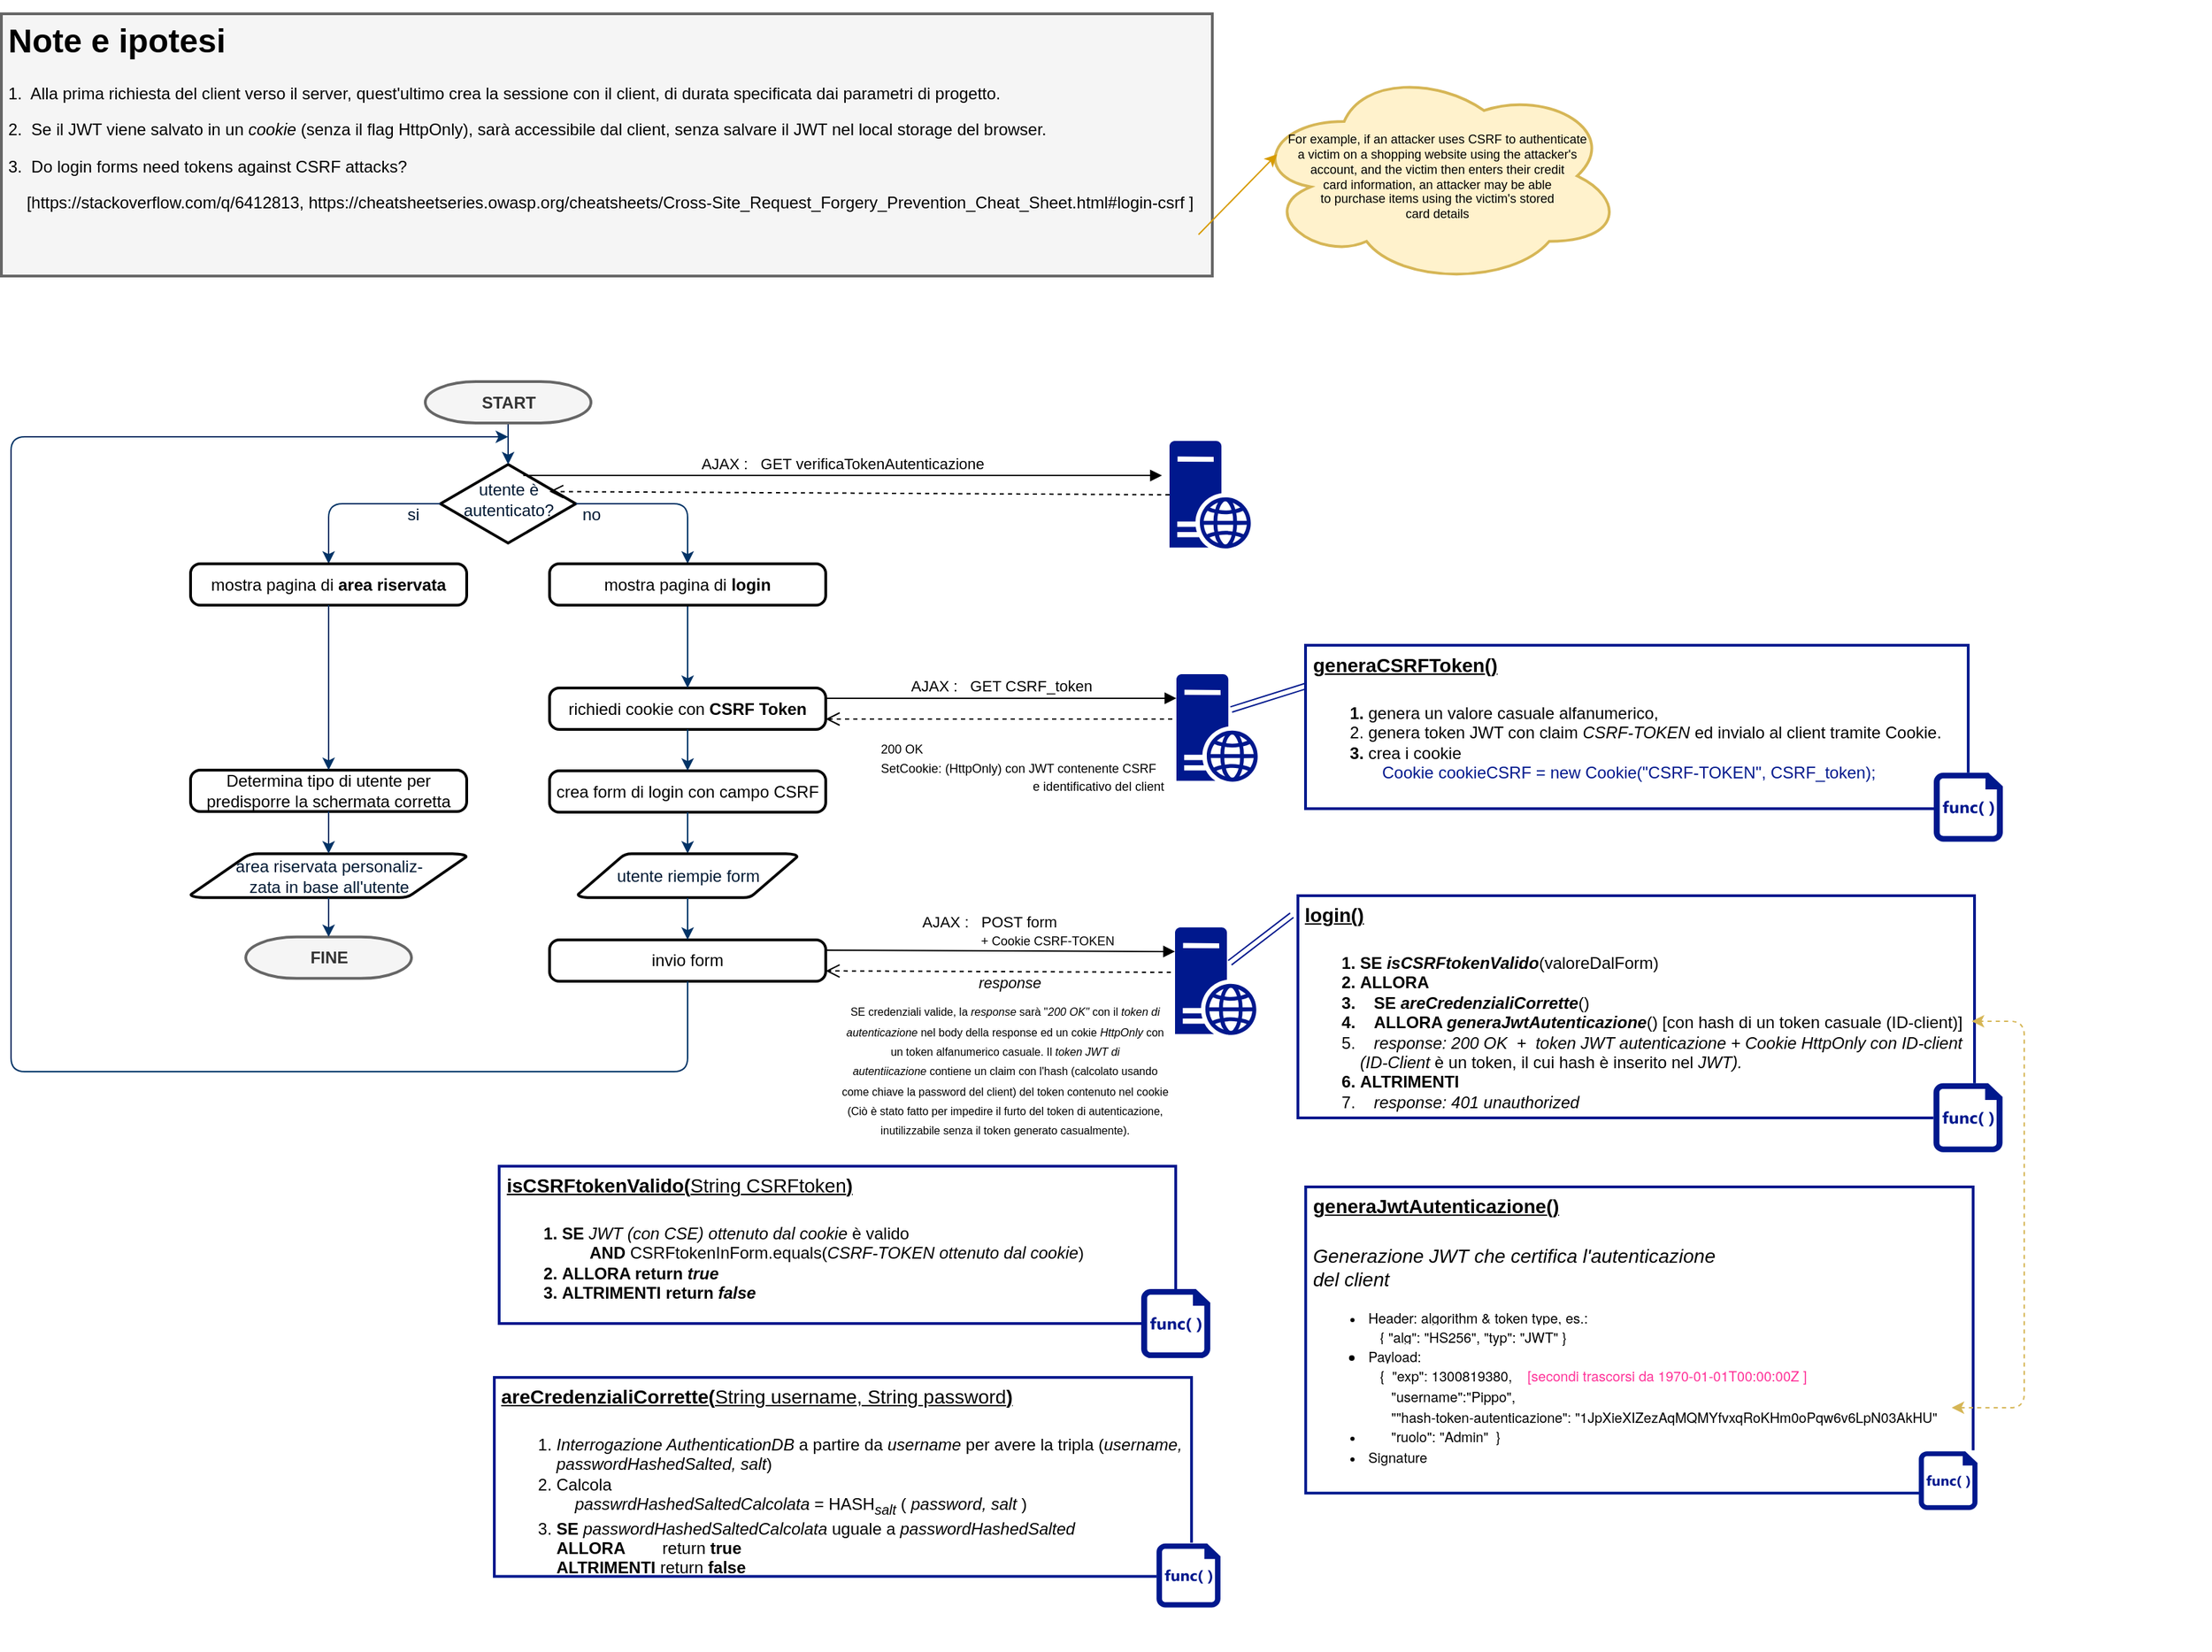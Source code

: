 <mxfile version="11.3.0" type="device" pages="1"><diagram id="6a731a19-8d31-9384-78a2-239565b7b9f0" name="Page-1"><mxGraphModel dx="838" dy="480" grid="1" gridSize="10" guides="1" tooltips="1" connect="1" arrows="1" fold="1" page="1" pageScale="1" pageWidth="1169" pageHeight="827" background="#ffffff" math="0" shadow="0"><root><mxCell id="0"/><mxCell id="1" parent="0"/><mxCell id="oleyeUPzkzpeR8vLhJTs-55" value="utente è&lt;br&gt;autenticato?" style="shape=mxgraph.flowchart.decision;fillColor=none;strokeColor=#000000;strokeWidth=2;gradientColor=none;gradientDirection=north;fontColor=#001933;fontStyle=0;html=1;verticalAlign=middle;spacing=0;spacingTop=-7;" parent="1" vertex="1"><mxGeometry x="361" y="336.5" width="98" height="57" as="geometry"/></mxCell><mxCell id="oleyeUPzkzpeR8vLhJTs-171" style="fontColor=#001933;fontStyle=1;strokeColor=#003366;strokeWidth=1;html=1;exitX=0.5;exitY=1;exitDx=0;exitDy=0;exitPerimeter=0;entryX=0.5;entryY=0;entryDx=0;entryDy=0;entryPerimeter=0;" parent="1" source="2" target="oleyeUPzkzpeR8vLhJTs-55" edge="1"><mxGeometry relative="1" as="geometry"><mxPoint x="550" y="478.5" as="sourcePoint"/><mxPoint x="550" y="508.5" as="targetPoint"/></mxGeometry></mxCell><mxCell id="2" value="&lt;b&gt;START&lt;/b&gt;" style="shape=mxgraph.flowchart.terminator;fillColor=#f5f5f5;strokeColor=#666666;strokeWidth=2;gradientDirection=north;fontStyle=0;html=1;fontColor=#333333;" parent="1" vertex="1"><mxGeometry x="350" y="276.5" width="120" height="30" as="geometry"/></mxCell><mxCell id="14" value="no" style="text;fontColor=#001933;fontStyle=0;html=1;strokeColor=none;gradientColor=none;fillColor=none;strokeWidth=2;align=center;" parent="1" vertex="1"><mxGeometry x="450" y="358.5" width="40" height="26" as="geometry"/></mxCell><mxCell id="oleyeUPzkzpeR8vLhJTs-68" value="&lt;span style=&quot;white-space: normal&quot;&gt;crea form di login con campo CSRF&lt;/span&gt;" style="rounded=1;whiteSpace=wrap;html=1;absoluteArcSize=1;arcSize=14;strokeWidth=2;shadow=0;fillColor=none;gradientColor=none;" parent="1" vertex="1"><mxGeometry x="440" y="558.5" width="200" height="30" as="geometry"/></mxCell><mxCell id="oleyeUPzkzpeR8vLhJTs-71" value="" style="aspect=fixed;pointerEvents=1;shadow=0;dashed=0;html=1;strokeColor=none;labelPosition=center;verticalLabelPosition=bottom;verticalAlign=top;align=center;fillColor=#00188D;shape=mxgraph.mscae.enterprise.web_server" parent="1" vertex="1"><mxGeometry x="894" y="488.5" width="59" height="78" as="geometry"/></mxCell><mxCell id="oleyeUPzkzpeR8vLhJTs-72" value="AJAX :&amp;nbsp; &amp;nbsp;GET CSRF_token" style="html=1;verticalAlign=bottom;endArrow=block;entryX=0;entryY=0.224;entryDx=0;entryDy=0;entryPerimeter=0;exitX=1;exitY=0.25;exitDx=0;exitDy=0;" parent="1" source="oleyeUPzkzpeR8vLhJTs-89" target="oleyeUPzkzpeR8vLhJTs-71" edge="1"><mxGeometry width="80" relative="1" as="geometry"><mxPoint x="660" y="506" as="sourcePoint"/><mxPoint x="731" y="498" as="targetPoint"/></mxGeometry></mxCell><mxCell id="oleyeUPzkzpeR8vLhJTs-73" value="&lt;font style=&quot;font-size: 9px&quot;&gt;200 OK&lt;br&gt;SetCookie: (HttpOnly) con JWT contenente CSRF&lt;br&gt;&amp;nbsp; &amp;nbsp; &amp;nbsp; &amp;nbsp; &amp;nbsp; &amp;nbsp; &amp;nbsp; &amp;nbsp; &amp;nbsp; &amp;nbsp; &amp;nbsp; &amp;nbsp; &amp;nbsp; &amp;nbsp; &amp;nbsp; &amp;nbsp; &amp;nbsp; &amp;nbsp; &amp;nbsp; &amp;nbsp; &amp;nbsp; &amp;nbsp; e identificativo del client&lt;br&gt;&lt;/font&gt;" style="html=1;verticalAlign=bottom;endArrow=open;dashed=1;endSize=8;exitX=-0.051;exitY=0.417;exitDx=0;exitDy=0;exitPerimeter=0;entryX=1;entryY=0.75;entryDx=0;entryDy=0;align=left;" parent="1" source="oleyeUPzkzpeR8vLhJTs-71" target="oleyeUPzkzpeR8vLhJTs-89" edge="1"><mxGeometry x="0.697" y="57" relative="1" as="geometry"><mxPoint x="786" y="565.5" as="sourcePoint"/><mxPoint x="660" y="521" as="targetPoint"/><mxPoint as="offset"/></mxGeometry></mxCell><mxCell id="oleyeUPzkzpeR8vLhJTs-79" value="&lt;h1&gt;&lt;font color=&quot;#000000&quot;&gt;Note e ipotesi&lt;/font&gt;&lt;/h1&gt;&lt;p&gt;&lt;font color=&quot;#000000&quot;&gt;1.&amp;nbsp; Alla prima richiesta del client verso il server, quest'ultimo crea la sessione con il client, di durata specificata dai parametri di progetto.&lt;/font&gt;&lt;/p&gt;&lt;p&gt;&lt;font color=&quot;#000000&quot;&gt;2.&amp;nbsp; Se il JWT viene salvato in un &lt;i&gt;cookie&lt;/i&gt;&amp;nbsp;(senza il flag HttpOnly), sarà accessibile dal client, senza salvare il JWT nel local storage del browser.&lt;/font&gt;&lt;/p&gt;&lt;p&gt;&lt;font color=&quot;#000000&quot;&gt;3.&amp;nbsp; Do login forms need tokens against CSRF attacks?&lt;br&gt;&lt;/font&gt;&lt;/p&gt;&lt;font color=&quot;#000000&quot;&gt;&amp;nbsp; &amp;nbsp; [https://stackoverflow.com/q/6412813,&amp;nbsp;https://cheatsheetseries.owasp.org/cheatsheets/Cross-Site_Request_Forgery_Prevention_Cheat_Sheet.html#login-csrf&amp;nbsp;&lt;/font&gt;&lt;span style=&quot;color: rgb(0 , 0 , 0)&quot;&gt;]&lt;/span&gt;&lt;font color=&quot;#000000&quot;&gt;&lt;br&gt;&lt;/font&gt;&lt;font color=&quot;#000000&quot;&gt;&lt;br&gt;&lt;/font&gt;" style="text;html=1;spacing=5;spacingTop=-20;whiteSpace=wrap;overflow=hidden;rounded=0;shadow=0;strokeColor=#666666;fillColor=#f5f5f5;fontColor=#333333;strokeWidth=2;" parent="1" vertex="1"><mxGeometry x="43" y="10" width="877" height="190" as="geometry"/></mxCell><mxCell id="oleyeUPzkzpeR8vLhJTs-87" value="" style="shape=link;html=1;exitX=0.673;exitY=0.328;exitDx=0;exitDy=0;exitPerimeter=0;strokeColor=#00188D;entryX=0;entryY=0.25;entryDx=0;entryDy=0;" parent="1" source="oleyeUPzkzpeR8vLhJTs-71" target="oleyeUPzkzpeR8vLhJTs-81" edge="1"><mxGeometry width="50" height="50" relative="1" as="geometry"><mxPoint x="663" y="341.5" as="sourcePoint"/><mxPoint x="963" y="431.5" as="targetPoint"/></mxGeometry></mxCell><mxCell id="oleyeUPzkzpeR8vLhJTs-88" value="" style="edgeStyle=elbowEdgeStyle;elbow=horizontal;entryX=0.5;entryY=0;exitX=1;exitY=0.5;exitPerimeter=0;fontColor=#001933;fontStyle=1;strokeColor=#003366;strokeWidth=1;html=1;exitDx=0;exitDy=0;entryDx=0;entryDy=0;" parent="1" source="oleyeUPzkzpeR8vLhJTs-55" target="oleyeUPzkzpeR8vLhJTs-67" edge="1"><mxGeometry x="519" y="-118" width="100" height="100" as="geometry"><mxPoint x="507.412" y="271.559" as="sourcePoint"/><mxPoint x="682.706" y="226.853" as="targetPoint"/><Array as="points"><mxPoint x="540" y="356.5"/></Array></mxGeometry></mxCell><mxCell id="oleyeUPzkzpeR8vLhJTs-89" value="richiedi cookie con&amp;nbsp;&lt;b&gt;CSRF Token&lt;/b&gt;" style="rounded=1;whiteSpace=wrap;html=1;absoluteArcSize=1;arcSize=14;strokeWidth=2;shadow=0;fillColor=none;gradientColor=none;" parent="1" vertex="1"><mxGeometry x="440" y="498.5" width="200" height="30" as="geometry"/></mxCell><mxCell id="oleyeUPzkzpeR8vLhJTs-90" style="fontColor=#001933;fontStyle=1;strokeColor=#003366;strokeWidth=1;html=1;exitX=0.5;exitY=1;exitDx=0;exitDy=0;" parent="1" source="oleyeUPzkzpeR8vLhJTs-67" target="oleyeUPzkzpeR8vLhJTs-89" edge="1"><mxGeometry relative="1" as="geometry"><mxPoint x="375" y="626.5" as="sourcePoint"/><mxPoint x="375" y="692.5" as="targetPoint"/></mxGeometry></mxCell><mxCell id="oleyeUPzkzpeR8vLhJTs-91" style="fontColor=#001933;fontStyle=1;strokeColor=#003366;strokeWidth=1;html=1;exitX=0.5;exitY=1;exitDx=0;exitDy=0;entryX=0.5;entryY=0;entryDx=0;entryDy=0;" parent="1" source="oleyeUPzkzpeR8vLhJTs-89" target="oleyeUPzkzpeR8vLhJTs-68" edge="1"><mxGeometry relative="1" as="geometry"><mxPoint x="550" y="478.5" as="sourcePoint"/><mxPoint x="550" y="508.5" as="targetPoint"/></mxGeometry></mxCell><mxCell id="oleyeUPzkzpeR8vLhJTs-94" style="fontColor=#001933;fontStyle=1;strokeColor=#003366;strokeWidth=1;html=1;exitX=0.5;exitY=1;exitDx=0;exitDy=0;entryX=0.5;entryY=0;entryDx=0;entryDy=0;entryPerimeter=0;" parent="1" source="oleyeUPzkzpeR8vLhJTs-68" target="oleyeUPzkzpeR8vLhJTs-95" edge="1"><mxGeometry relative="1" as="geometry"><mxPoint x="550" y="538.5" as="sourcePoint"/><mxPoint x="540" y="623.09" as="targetPoint"/></mxGeometry></mxCell><mxCell id="oleyeUPzkzpeR8vLhJTs-95" value="utente riempie form" style="shape=mxgraph.flowchart.data;fillColor=none;strokeColor=#000000;strokeWidth=2;gradientColor=none;gradientDirection=north;fontColor=#001933;fontStyle=0;html=1;" parent="1" vertex="1"><mxGeometry x="460.5" y="618.5" width="159" height="32" as="geometry"/></mxCell><mxCell id="oleyeUPzkzpeR8vLhJTs-100" value="&lt;span style=&quot;white-space: normal&quot;&gt;invio form&lt;/span&gt;" style="rounded=1;whiteSpace=wrap;html=1;absoluteArcSize=1;arcSize=14;strokeWidth=2;shadow=0;fillColor=none;gradientColor=none;" parent="1" vertex="1"><mxGeometry x="440" y="681" width="200" height="30" as="geometry"/></mxCell><mxCell id="oleyeUPzkzpeR8vLhJTs-101" style="fontColor=#001933;fontStyle=1;strokeColor=#003366;strokeWidth=1;html=1;exitX=0.5;exitY=1;exitDx=0;exitDy=0;exitPerimeter=0;" parent="1" source="oleyeUPzkzpeR8vLhJTs-95" target="oleyeUPzkzpeR8vLhJTs-100" edge="1"><mxGeometry relative="1" as="geometry"><mxPoint x="550" y="661.5" as="sourcePoint"/><mxPoint x="550" y="568.5" as="targetPoint"/></mxGeometry></mxCell><mxCell id="oleyeUPzkzpeR8vLhJTs-102" value="" style="aspect=fixed;pointerEvents=1;shadow=0;dashed=0;html=1;strokeColor=none;labelPosition=center;verticalLabelPosition=bottom;verticalAlign=top;align=center;fillColor=#00188D;shape=mxgraph.mscae.enterprise.web_server" parent="1" vertex="1"><mxGeometry x="893" y="672" width="59" height="78" as="geometry"/></mxCell><mxCell id="oleyeUPzkzpeR8vLhJTs-103" value="AJAX :&amp;nbsp; &amp;nbsp;POST form&lt;br&gt;&lt;font style=&quot;font-size: 9px&quot;&gt;&amp;nbsp; &amp;nbsp; &amp;nbsp; &amp;nbsp; &amp;nbsp; &amp;nbsp; &amp;nbsp; &amp;nbsp; &amp;nbsp;+ Cookie CSRF-TOKEN&lt;/font&gt;" style="html=1;verticalAlign=bottom;endArrow=block;entryX=0;entryY=0.224;entryDx=0;entryDy=0;entryPerimeter=0;exitX=1;exitY=0.25;exitDx=0;exitDy=0;align=left;" parent="1" source="oleyeUPzkzpeR8vLhJTs-100" target="oleyeUPzkzpeR8vLhJTs-102" edge="1"><mxGeometry x="-0.462" y="-1" width="80" relative="1" as="geometry"><mxPoint x="650" y="689.5" as="sourcePoint"/><mxPoint x="730" y="681.5" as="targetPoint"/><mxPoint as="offset"/></mxGeometry></mxCell><mxCell id="oleyeUPzkzpeR8vLhJTs-104" value="&lt;i&gt;response&lt;/i&gt;" style="html=1;verticalAlign=bottom;endArrow=open;dashed=1;endSize=8;exitX=-0.051;exitY=0.417;exitDx=0;exitDy=0;exitPerimeter=0;entryX=1;entryY=0.75;entryDx=0;entryDy=0;" parent="1" source="oleyeUPzkzpeR8vLhJTs-102" target="oleyeUPzkzpeR8vLhJTs-100" edge="1"><mxGeometry x="-0.064" y="17" relative="1" as="geometry"><mxPoint x="785" y="749" as="sourcePoint"/><mxPoint x="650" y="704.5" as="targetPoint"/><mxPoint as="offset"/></mxGeometry></mxCell><mxCell id="oleyeUPzkzpeR8vLhJTs-109" value="" style="shape=link;html=1;exitX=0.673;exitY=0.328;exitDx=0;exitDy=0;exitPerimeter=0;strokeColor=#00188D;entryX=-0.009;entryY=0.088;entryDx=0;entryDy=0;entryPerimeter=0;" parent="1" source="oleyeUPzkzpeR8vLhJTs-102" target="oleyeUPzkzpeR8vLhJTs-105" edge="1"><mxGeometry width="50" height="50" relative="1" as="geometry"><mxPoint x="663" y="585" as="sourcePoint"/><mxPoint x="971" y="696.6" as="targetPoint"/></mxGeometry></mxCell><mxCell id="oleyeUPzkzpeR8vLhJTs-137" value="" style="group" parent="1" vertex="1" connectable="0"><mxGeometry x="1050" y="860" width="460" height="270" as="geometry"/></mxCell><mxCell id="oleyeUPzkzpeR8vLhJTs-138" value="" style="group" parent="oleyeUPzkzpeR8vLhJTs-137" vertex="1" connectable="0"><mxGeometry width="460.0" height="270" as="geometry"/></mxCell><mxCell id="oleyeUPzkzpeR8vLhJTs-145" value="" style="group" parent="oleyeUPzkzpeR8vLhJTs-138" vertex="1" connectable="0"><mxGeometry width="460.0" height="221.859" as="geometry"/></mxCell><mxCell id="oleyeUPzkzpeR8vLhJTs-139" value="&lt;h1&gt;&lt;font style=&quot;font-size: 14px&quot;&gt;&lt;u&gt;generaJwtAutenticazione()&lt;/u&gt;&lt;/font&gt;&lt;/h1&gt;&lt;div&gt;&lt;span style=&quot;font-size: 14px&quot;&gt;&lt;i&gt;Generazione JWT che certifica l'autenticazione&lt;/i&gt;&lt;/span&gt;&lt;/div&gt;&lt;div&gt;&lt;span style=&quot;font-size: 14px&quot;&gt;&lt;i&gt;del client&lt;/i&gt;&lt;/span&gt;&lt;/div&gt;&lt;div&gt;&lt;ul&gt;&lt;li style=&quot;font-size: 11px&quot;&gt;&lt;font face=&quot;fakt-web, Helvetica Neue, Helvetica, Arial, sans-serif&quot;&gt;&lt;span style=&quot;background-color: rgb(255 , 255 , 255)&quot;&gt;&lt;span style=&quot;font-size: 10px&quot;&gt;Header: algorithm &amp;amp; token type, es.:&lt;br&gt;&amp;nbsp; &amp;nbsp;{ &quot;alg&quot;: &quot;HS256&quot;, &quot;typ&quot;: &quot;JWT&quot; }&lt;/span&gt;&lt;/span&gt;&lt;/font&gt;&lt;/li&gt;&lt;li&gt;&lt;font face=&quot;fakt-web, Helvetica Neue, Helvetica, Arial, sans-serif&quot; style=&quot;font-size: 11px&quot;&gt;&lt;span style=&quot;background-color: rgb(255 , 255 , 255)&quot;&gt;&lt;span style=&quot;font-size: 10px&quot;&gt;Payload:&lt;br&gt;&amp;nbsp; &amp;nbsp;{&amp;nbsp; &quot;exp&quot;: 1300819380,&amp;nbsp; &amp;nbsp; &lt;font color=&quot;#ff3399&quot;&gt;[secondi trascorsi da 1970-01-01T00:00:00Z&amp;nbsp;]&lt;/font&gt;&lt;br&gt;&amp;nbsp; &amp;nbsp; &amp;nbsp; &quot;username&quot;:&quot;Pippo&quot;,&lt;br&gt;&amp;nbsp; &amp;nbsp; &amp;nbsp; &quot;&lt;/span&gt;&lt;/span&gt;&lt;/font&gt;&lt;font face=&quot;fakt-web, Helvetica Neue, Helvetica, Arial, sans-serif&quot;&gt;&lt;span style=&quot;font-size: 10px&quot;&gt;&quot;hash-token-autenticazione&quot;: &quot;1JpXieXIZezAqMQMYfvxqRoKHm0oPqw6v6LpN03AkHU&quot;&lt;/span&gt;&lt;/font&gt;&lt;/li&gt;&lt;li style=&quot;font-size: 11px&quot;&gt;&lt;font face=&quot;fakt-web, Helvetica Neue, Helvetica, Arial, sans-serif&quot;&gt;&lt;span style=&quot;background-color: rgb(255 , 255 , 255)&quot;&gt;&lt;span style=&quot;font-size: 10px&quot;&gt;&amp;nbsp; &amp;nbsp; &amp;nbsp; &quot;ruolo&quot;: &quot;Admin&quot;&amp;nbsp; }&lt;/span&gt;&lt;/span&gt;&lt;/font&gt;&lt;/li&gt;&lt;li style=&quot;font-size: 11px&quot;&gt;&lt;font face=&quot;fakt-web, Helvetica Neue, Helvetica, Arial, sans-serif&quot;&gt;&lt;span style=&quot;font-size: 10px ; background-color: rgb(255 , 255 , 255)&quot;&gt;Signature&lt;/span&gt;&lt;/font&gt;&lt;/li&gt;&lt;/ul&gt;&lt;/div&gt;&lt;p&gt;&lt;/p&gt;" style="text;html=1;spacing=5;spacingTop=-29;whiteSpace=wrap;overflow=hidden;rounded=0;strokeColor=#00188D;fillColor=none;strokeWidth=2;" parent="oleyeUPzkzpeR8vLhJTs-145" vertex="1"><mxGeometry x="-62.373" width="483.39" height="221.859" as="geometry"/></mxCell><mxCell id="oleyeUPzkzpeR8vLhJTs-142" value="" style="group;aspect=fixed;" parent="oleyeUPzkzpeR8vLhJTs-138" vertex="1" connectable="0"><mxGeometry x="381.949" y="190.849" width="42.482" height="42.482" as="geometry"/></mxCell><mxCell id="oleyeUPzkzpeR8vLhJTs-143" value="" style="whiteSpace=wrap;html=1;aspect=fixed;shadow=0;fillColor=#ffffff;strokeColor=none;" parent="oleyeUPzkzpeR8vLhJTs-142" vertex="1"><mxGeometry width="42.482" height="42.482" as="geometry"/></mxCell><mxCell id="oleyeUPzkzpeR8vLhJTs-144" value="" style="pointerEvents=1;shadow=0;dashed=0;html=1;strokeColor=none;labelPosition=center;verticalLabelPosition=bottom;verticalAlign=top;align=center;fillColor=#00188D;shape=mxgraph.mscae.enterprise.code_file;aspect=fixed;" parent="oleyeUPzkzpeR8vLhJTs-138" vertex="1"><mxGeometry x="381.672" y="191.614" width="42.482" height="42.482" as="geometry"/></mxCell><mxCell id="oleyeUPzkzpeR8vLhJTs-146" value="" style="group" parent="1" vertex="1" connectable="0"><mxGeometry x="982" y="649" width="490" height="190" as="geometry"/></mxCell><mxCell id="oleyeUPzkzpeR8vLhJTs-111" value="" style="group" parent="oleyeUPzkzpeR8vLhJTs-146" vertex="1" connectable="0"><mxGeometry width="490" height="190" as="geometry"/></mxCell><mxCell id="oleyeUPzkzpeR8vLhJTs-110" value="" style="group" parent="oleyeUPzkzpeR8vLhJTs-111" vertex="1" connectable="0"><mxGeometry width="490" height="170.378" as="geometry"/></mxCell><mxCell id="oleyeUPzkzpeR8vLhJTs-105" value="&lt;h1&gt;&lt;font style=&quot;font-size: 14px&quot;&gt;&lt;u&gt;login()&lt;/u&gt;&lt;/font&gt;&lt;/h1&gt;&lt;h1&gt;&lt;p style=&quot;font-size: 12px ; font-weight: 400&quot;&gt;&lt;/p&gt;&lt;ol style=&quot;font-size: 12px&quot;&gt;&lt;li&gt;SE &lt;i&gt;isCSRFtokenValido&lt;/i&gt;&lt;span style=&quot;font-weight: 400&quot;&gt;(valoreDalForm)&lt;/span&gt;&lt;/li&gt;&lt;li&gt;ALLORA&lt;/li&gt;&lt;li&gt;&lt;span style=&quot;font-weight: 400&quot;&gt;&amp;nbsp; &amp;nbsp;&lt;/span&gt;SE &lt;i&gt;areCredenzialiCorrette&lt;/i&gt;&lt;span style=&quot;font-weight: 400&quot;&gt;()&lt;/span&gt;&lt;/li&gt;&lt;li&gt;&lt;span style=&quot;font-weight: 400&quot;&gt;&amp;nbsp; &amp;nbsp;&lt;/span&gt;ALLORA &lt;i&gt;generaJwtAutenticazione&lt;/i&gt;&lt;span style=&quot;font-weight: 400&quot;&gt;() [con hash di un token casuale (ID-client)]&lt;/span&gt;&lt;/li&gt;&lt;li style=&quot;font-weight: 400&quot;&gt;&amp;nbsp; &amp;nbsp;&lt;i&gt;response: 200 OK&amp;nbsp; +&amp;nbsp; token JWT autenticazione + Cookie HttpOnly con ID-client (ID-Client &lt;/i&gt;è un token, il cui hash è inserito nel &lt;i&gt;JWT).&lt;/i&gt;&lt;/li&gt;&lt;li&gt;ALTRIMENTI&lt;/li&gt;&lt;li style=&quot;font-weight: 400&quot;&gt;&amp;nbsp; &amp;nbsp;&lt;i&gt;response: 401 unauthorized&lt;/i&gt;&lt;/li&gt;&lt;/ol&gt;&lt;/h1&gt;&lt;p&gt;&lt;/p&gt;" style="text;html=1;spacing=5;spacingTop=-29;whiteSpace=wrap;overflow=hidden;rounded=0;strokeColor=#00188D;fillColor=none;strokeWidth=2;" parent="oleyeUPzkzpeR8vLhJTs-110" vertex="1"><mxGeometry width="490" height="161" as="geometry"/></mxCell><mxCell id="oleyeUPzkzpeR8vLhJTs-106" value="" style="group;aspect=fixed;" parent="oleyeUPzkzpeR8vLhJTs-146" vertex="1" connectable="0"><mxGeometry x="460.294" y="135.889" width="50" height="50" as="geometry"/></mxCell><mxCell id="oleyeUPzkzpeR8vLhJTs-107" value="" style="whiteSpace=wrap;html=1;aspect=fixed;shadow=0;fillColor=#ffffff;strokeColor=none;" parent="oleyeUPzkzpeR8vLhJTs-106" vertex="1"><mxGeometry width="50" height="50" as="geometry"/></mxCell><mxCell id="oleyeUPzkzpeR8vLhJTs-108" value="" style="pointerEvents=1;shadow=0;dashed=0;html=1;strokeColor=none;labelPosition=center;verticalLabelPosition=bottom;verticalAlign=top;align=center;fillColor=#00188D;shape=mxgraph.mscae.enterprise.code_file;aspect=fixed;" parent="oleyeUPzkzpeR8vLhJTs-146" vertex="1"><mxGeometry x="460.294" y="135.889" width="50" height="50" as="geometry"/></mxCell><mxCell id="YHQBFS3RwGb2vGIdzak8-23" value="" style="endArrow=classic;dashed=1;html=1;fillColor=#fff2cc;strokeColor=#d6b656;endFill=1;startArrow=classic;startFill=1;" edge="1" parent="oleyeUPzkzpeR8vLhJTs-146"><mxGeometry width="50" height="50" relative="1" as="geometry"><mxPoint x="473.5" y="371" as="sourcePoint"/><mxPoint x="488" y="91" as="targetPoint"/><Array as="points"><mxPoint x="526" y="371"/><mxPoint x="526" y="141"/><mxPoint x="526" y="91"/></Array></mxGeometry></mxCell><mxCell id="oleyeUPzkzpeR8vLhJTs-147" value="" style="group" parent="1" vertex="1" connectable="0"><mxGeometry x="400" y="953" width="550" height="237" as="geometry"/></mxCell><mxCell id="oleyeUPzkzpeR8vLhJTs-124" value="" style="group" parent="oleyeUPzkzpeR8vLhJTs-147" vertex="1" connectable="0"><mxGeometry y="5.555" width="550" height="237" as="geometry"/></mxCell><mxCell id="oleyeUPzkzpeR8vLhJTs-125" value="" style="group" parent="oleyeUPzkzpeR8vLhJTs-124" vertex="1" connectable="0"><mxGeometry width="550" height="237" as="geometry"/></mxCell><mxCell id="oleyeUPzkzpeR8vLhJTs-126" value="&lt;h1&gt;&lt;font style=&quot;font-size: 14px&quot;&gt;&lt;u&gt;areCredenzialiCorrette(&lt;span style=&quot;font-weight: normal&quot;&gt;String username, String password&lt;/span&gt;)&lt;/u&gt;&lt;/font&gt;&lt;/h1&gt;&lt;div&gt;&lt;ol&gt;&lt;li&gt;&lt;span&gt;&lt;i&gt;Interrogazione AuthenticationDB&lt;/i&gt;&amp;nbsp;a partire da &lt;i&gt;username&amp;nbsp;&lt;/i&gt;per avere la tripla (&lt;i&gt;username, passwordHashedSalted, salt&lt;/i&gt;)&lt;/span&gt;&lt;/li&gt;&lt;li&gt;&lt;span&gt;Calcola&lt;br&gt;&lt;/span&gt;&lt;span&gt;&amp;nbsp; &amp;nbsp;&amp;nbsp;&lt;/span&gt;&lt;i&gt;passwrdHashedSaltedCalcolata &lt;/i&gt;&lt;span&gt;= HASH&lt;sub style=&quot;font-style: italic&quot;&gt;salt&lt;/sub&gt;&lt;span style=&quot;font-style: italic&quot;&gt;&amp;nbsp;&lt;/span&gt;( &lt;i&gt;password, salt&lt;/i&gt; )&lt;/span&gt;&lt;/li&gt;&lt;li&gt;&lt;span&gt;&lt;b&gt;SE&lt;/b&gt;&amp;nbsp;&lt;i&gt;passwordHashedSaltedCalcolata&lt;/i&gt;&amp;nbsp;uguale a &lt;i&gt;passwordHashedSalted&lt;/i&gt;&lt;br&gt;&lt;b&gt;ALLORA&amp;nbsp; &amp;nbsp; &amp;nbsp; &amp;nbsp;&amp;nbsp;&lt;/b&gt;return &lt;b&gt;true&lt;br&gt;ALTRIMENTI &lt;/b&gt;return &lt;b&gt;false&lt;/b&gt;&lt;/span&gt;&lt;/li&gt;&lt;/ol&gt;&lt;/div&gt;&lt;p&gt;&lt;/p&gt;" style="text;html=1;spacing=5;spacingTop=-29;whiteSpace=wrap;overflow=hidden;rounded=0;strokeColor=#00188D;fillColor=none;strokeWidth=2;" parent="oleyeUPzkzpeR8vLhJTs-125" vertex="1"><mxGeometry y="39.5" width="504.935" height="144.175" as="geometry"/></mxCell><mxCell id="oleyeUPzkzpeR8vLhJTs-127" value="" style="group;aspect=fixed;" parent="oleyeUPzkzpeR8vLhJTs-125" vertex="1" connectable="0"><mxGeometry x="479.793" y="159.235" width="46.289" height="46.289" as="geometry"/></mxCell><mxCell id="oleyeUPzkzpeR8vLhJTs-128" value="" style="whiteSpace=wrap;html=1;aspect=fixed;shadow=0;fillColor=#ffffff;strokeColor=none;" parent="oleyeUPzkzpeR8vLhJTs-127" vertex="1"><mxGeometry width="46.289" height="46.289" as="geometry"/></mxCell><mxCell id="oleyeUPzkzpeR8vLhJTs-129" value="" style="pointerEvents=1;shadow=0;dashed=0;html=1;strokeColor=none;labelPosition=center;verticalLabelPosition=bottom;verticalAlign=top;align=center;fillColor=#00188D;shape=mxgraph.mscae.enterprise.code_file;aspect=fixed;" parent="oleyeUPzkzpeR8vLhJTs-125" vertex="1"><mxGeometry x="479.606" y="159.882" width="46.289" height="46.289" as="geometry"/></mxCell><mxCell id="oleyeUPzkzpeR8vLhJTs-148" value="" style="group" parent="1" vertex="1" connectable="0"><mxGeometry x="403.5" y="845" width="520" height="147" as="geometry"/></mxCell><mxCell id="oleyeUPzkzpeR8vLhJTs-118" value="" style="group" parent="oleyeUPzkzpeR8vLhJTs-148" vertex="1" connectable="0"><mxGeometry width="520" height="147" as="geometry"/></mxCell><mxCell id="oleyeUPzkzpeR8vLhJTs-119" value="" style="group" parent="oleyeUPzkzpeR8vLhJTs-118" vertex="1" connectable="0"><mxGeometry width="520" height="147" as="geometry"/></mxCell><mxCell id="oleyeUPzkzpeR8vLhJTs-120" value="&lt;h1&gt;&lt;font style=&quot;font-size: 14px&quot;&gt;&lt;u&gt;isCSRFtokenValido(&lt;span style=&quot;font-weight: normal&quot;&gt;String CSRFtoken&lt;/span&gt;)&lt;/u&gt;&lt;/font&gt;&lt;/h1&gt;&lt;h1&gt;&lt;p style=&quot;font-size: 12px ; font-weight: 400&quot;&gt;&lt;/p&gt;&lt;ol style=&quot;font-size: 12px&quot;&gt;&lt;li&gt;SE &lt;span style=&quot;font-weight: normal&quot;&gt;&lt;i&gt;JWT (con CSE) ottenuto dal cookie&lt;/i&gt; è valido&lt;br&gt;&lt;/span&gt;&lt;span style=&quot;font-weight: normal&quot;&gt;&amp;nbsp; &amp;nbsp; &amp;nbsp; &lt;/span&gt;AND&amp;nbsp;&lt;span style=&quot;font-weight: normal&quot;&gt;CSRFtokenInForm.equals(&lt;i&gt;CSRF-TOKEN ottenuto dal cookie&lt;/i&gt;)&lt;/span&gt;&lt;/li&gt;&lt;li&gt;ALLORA return &lt;i&gt;true&lt;/i&gt;&lt;/li&gt;&lt;li&gt;ALTRIMENTI return &lt;i&gt;false&lt;/i&gt;&lt;/li&gt;&lt;/ol&gt;&lt;/h1&gt;&lt;p&gt;&lt;/p&gt;" style="text;html=1;spacing=5;spacingTop=-29;whiteSpace=wrap;overflow=hidden;rounded=0;strokeColor=#00188D;fillColor=none;strokeWidth=2;" parent="oleyeUPzkzpeR8vLhJTs-119" vertex="1"><mxGeometry width="490" height="114" as="geometry"/></mxCell><mxCell id="oleyeUPzkzpeR8vLhJTs-122" value="" style="whiteSpace=wrap;html=1;aspect=fixed;shadow=0;fillColor=#ffffff;strokeColor=none;" parent="oleyeUPzkzpeR8vLhJTs-119" vertex="1"><mxGeometry x="465.177" y="89.124" width="50" height="50" as="geometry"/></mxCell><mxCell id="oleyeUPzkzpeR8vLhJTs-123" value="" style="pointerEvents=1;shadow=0;dashed=0;html=1;strokeColor=none;labelPosition=center;verticalLabelPosition=bottom;verticalAlign=top;align=center;fillColor=#00188D;shape=mxgraph.mscae.enterprise.code_file;aspect=fixed;" parent="oleyeUPzkzpeR8vLhJTs-119" vertex="1"><mxGeometry x="465" y="89.025" width="50" height="50" as="geometry"/></mxCell><mxCell id="oleyeUPzkzpeR8vLhJTs-151" value="" style="endArrow=classic;html=1;strokeColor=#003366;exitX=0.5;exitY=1;exitDx=0;exitDy=0;edgeStyle=orthogonalEdgeStyle;" parent="1" source="oleyeUPzkzpeR8vLhJTs-100" edge="1"><mxGeometry width="50" height="50" relative="1" as="geometry"><mxPoint x="470" y="786.5" as="sourcePoint"/><mxPoint x="410" y="316.5" as="targetPoint"/><Array as="points"><mxPoint x="540" y="776.5"/><mxPoint x="50" y="776.5"/><mxPoint x="50" y="316.5"/></Array></mxGeometry></mxCell><mxCell id="oleyeUPzkzpeR8vLhJTs-152" value="Determina tipo di utente per predisporre la schermata corretta" style="rounded=1;whiteSpace=wrap;html=1;absoluteArcSize=1;arcSize=14;strokeWidth=2;shadow=0;fillColor=none;gradientColor=none;" parent="1" vertex="1"><mxGeometry x="180" y="558" width="200" height="30" as="geometry"/></mxCell><mxCell id="oleyeUPzkzpeR8vLhJTs-155" value="" style="edgeStyle=elbowEdgeStyle;elbow=horizontal;exitX=0;exitY=0.5;exitPerimeter=0;fontColor=#001933;fontStyle=1;strokeColor=#003366;strokeWidth=1;html=1;exitDx=0;exitDy=0;" parent="1" source="oleyeUPzkzpeR8vLhJTs-55" target="oleyeUPzkzpeR8vLhJTs-175" edge="1"><mxGeometry x="529" y="-108" width="100" height="100" as="geometry"><mxPoint x="468.706" y="375.559" as="sourcePoint"/><mxPoint x="549.882" y="403.794" as="targetPoint"/><Array as="points"><mxPoint x="280" y="365.5"/></Array></mxGeometry></mxCell><mxCell id="oleyeUPzkzpeR8vLhJTs-161" value="area riservata personaliz-&lt;br&gt;zata in base all'utente" style="shape=mxgraph.flowchart.data;fillColor=none;strokeColor=#000000;strokeWidth=2;gradientColor=none;gradientDirection=north;fontColor=#001933;fontStyle=0;html=1;" parent="1" vertex="1"><mxGeometry x="180" y="618.5" width="200" height="32" as="geometry"/></mxCell><mxCell id="oleyeUPzkzpeR8vLhJTs-162" style="fontColor=#001933;fontStyle=1;strokeColor=#003366;strokeWidth=1;html=1;entryX=0.5;entryY=0;entryDx=0;entryDy=0;entryPerimeter=0;exitX=0.5;exitY=1;exitDx=0;exitDy=0;" parent="1" source="oleyeUPzkzpeR8vLhJTs-152" target="oleyeUPzkzpeR8vLhJTs-161" edge="1"><mxGeometry relative="1" as="geometry"><mxPoint x="290" y="592" as="sourcePoint"/><mxPoint x="310" y="612" as="targetPoint"/></mxGeometry></mxCell><mxCell id="oleyeUPzkzpeR8vLhJTs-163" value="&lt;b&gt;FINE&lt;/b&gt;" style="shape=mxgraph.flowchart.terminator;fillColor=#f5f5f5;strokeColor=#666666;strokeWidth=2;gradientDirection=north;fontStyle=0;html=1;fontColor=#333333;" parent="1" vertex="1"><mxGeometry x="220" y="678.929" width="120" height="30" as="geometry"/></mxCell><mxCell id="oleyeUPzkzpeR8vLhJTs-164" style="fontColor=#001933;fontStyle=1;strokeColor=#003366;strokeWidth=1;html=1;exitX=0.5;exitY=1;exitDx=0;exitDy=0;exitPerimeter=0;" parent="1" source="oleyeUPzkzpeR8vLhJTs-161" target="oleyeUPzkzpeR8vLhJTs-163" edge="1"><mxGeometry relative="1" as="geometry"><mxPoint x="290" y="598" as="sourcePoint"/><mxPoint x="290" y="628" as="targetPoint"/></mxGeometry></mxCell><mxCell id="oleyeUPzkzpeR8vLhJTs-172" value="si" style="text;fontColor=#001933;fontStyle=0;html=1;strokeColor=none;gradientColor=none;fillColor=none;strokeWidth=2;align=center;" parent="1" vertex="1"><mxGeometry x="321" y="358.5" width="40" height="26" as="geometry"/></mxCell><mxCell id="oleyeUPzkzpeR8vLhJTs-175" value="&lt;span style=&quot;white-space: normal&quot;&gt;mostra pagina di&amp;nbsp;&lt;/span&gt;&lt;b style=&quot;white-space: normal&quot;&gt;area riservata&lt;/b&gt;" style="rounded=1;whiteSpace=wrap;html=1;absoluteArcSize=1;arcSize=14;strokeWidth=2;shadow=0;fillColor=none;gradientColor=none;" parent="1" vertex="1"><mxGeometry x="180" y="408.5" width="200" height="30" as="geometry"/></mxCell><mxCell id="oleyeUPzkzpeR8vLhJTs-177" style="fontColor=#001933;fontStyle=1;strokeColor=#003366;strokeWidth=1;html=1;exitX=0.5;exitY=1;exitDx=0;exitDy=0;entryX=0.5;entryY=0;entryDx=0;entryDy=0;" parent="1" source="oleyeUPzkzpeR8vLhJTs-175" target="oleyeUPzkzpeR8vLhJTs-152" edge="1"><mxGeometry relative="1" as="geometry"><mxPoint x="290" y="660" as="sourcePoint"/><mxPoint x="290" y="688.929" as="targetPoint"/></mxGeometry></mxCell><mxCell id="WoFq_xqnZMYkcSdgtEF3-14" value="&lt;div style=&quot;font-size: 9px&quot;&gt;&lt;span style=&quot;font-weight: normal&quot;&gt;&lt;font style=&quot;font-size: 9px&quot;&gt;For example, if an attacker uses CSRF to authenticate&lt;/font&gt;&lt;/span&gt;&lt;/div&gt;&lt;div style=&quot;font-size: 9px&quot;&gt;&lt;span style=&quot;font-weight: normal&quot;&gt;&lt;font style=&quot;font-size: 9px&quot;&gt;a victim on a shopping website using the attacker's&lt;/font&gt;&lt;/span&gt;&lt;/div&gt;&lt;div style=&quot;font-size: 9px&quot;&gt;&lt;span style=&quot;font-weight: normal&quot;&gt;&lt;font style=&quot;font-size: 9px&quot;&gt;account, and&amp;nbsp;&lt;/font&gt;&lt;/span&gt;&lt;span style=&quot;font-weight: normal&quot;&gt;the victim then enters their credit&lt;/span&gt;&lt;/div&gt;&lt;div style=&quot;font-size: 9px&quot;&gt;&lt;span style=&quot;font-weight: normal&quot;&gt;card information, an attacker may be able&lt;/span&gt;&lt;/div&gt;&lt;div style=&quot;font-size: 9px&quot;&gt;&lt;span style=&quot;font-weight: normal&quot;&gt;to purchase items using the victim's stored&lt;/span&gt;&lt;/div&gt;&lt;div style=&quot;font-size: 9px&quot;&gt;&lt;span style=&quot;font-weight: normal&quot;&gt;&lt;font style=&quot;font-size: 9px&quot;&gt;card details&lt;/font&gt;&lt;/span&gt;&lt;/div&gt;" style="ellipse;shape=cloud;whiteSpace=wrap;html=1;shadow=0;strokeColor=#d6b656;strokeWidth=2;fillColor=#fff2cc;container=0;fontStyle=1" parent="1" vertex="1"><mxGeometry x="948" y="48.5" width="270" height="158" as="geometry"><mxRectangle x="1390" y="239" width="260" height="80" as="alternateBounds"/></mxGeometry></mxCell><mxCell id="WoFq_xqnZMYkcSdgtEF3-15" value="" style="endArrow=classic;html=1;entryX=0.07;entryY=0.4;entryDx=0;entryDy=0;entryPerimeter=0;fillColor=#ffe6cc;strokeColor=#d79b00;" parent="1" target="WoFq_xqnZMYkcSdgtEF3-14" edge="1"><mxGeometry width="50" height="50" relative="1" as="geometry"><mxPoint x="910" y="170" as="sourcePoint"/><mxPoint x="950" y="140" as="targetPoint"/></mxGeometry></mxCell><mxCell id="WoFq_xqnZMYkcSdgtEF3-16" value="&lt;font style=&quot;font-size: 8px ; line-height: 90%&quot;&gt;SE credenziali valide, la &lt;i&gt;response&lt;/i&gt;&amp;nbsp;sarà &quot;&lt;i&gt;200 OK&quot;&lt;/i&gt;&amp;nbsp;con il &lt;i&gt;token di autenticazione&amp;nbsp;&lt;/i&gt;nel body della response ed un cokie &lt;i&gt;HttpOnly &lt;/i&gt;con un token alfanumerico casuale. Il &lt;i&gt;token JWT di autentiicazione&lt;/i&gt;&amp;nbsp;contiene un claim con l'hash (calcolato usando come chiave la password del client) del token contenuto nel cookie (Ciò è stato fatto per impedire il furto del token di autenticazione, inutilizzabile senza il token generato casualmente).&lt;br&gt;&lt;/font&gt;" style="rounded=1;whiteSpace=wrap;html=1;fillColor=none;strokeColor=none;" parent="1" vertex="1"><mxGeometry x="650" y="719" width="240" height="111" as="geometry"/></mxCell><mxCell id="oleyeUPzkzpeR8vLhJTs-67" value="mostra pagina di&amp;nbsp;&lt;b&gt;login&lt;/b&gt;" style="rounded=1;whiteSpace=wrap;html=1;absoluteArcSize=1;arcSize=14;strokeWidth=2;shadow=0;fillColor=none;gradientColor=none;" parent="1" vertex="1"><mxGeometry x="440" y="408.5" width="200" height="30" as="geometry"/></mxCell><mxCell id="YHQBFS3RwGb2vGIdzak8-14" value="" style="aspect=fixed;pointerEvents=1;shadow=0;dashed=0;html=1;strokeColor=none;labelPosition=center;verticalLabelPosition=bottom;verticalAlign=top;align=center;fillColor=#00188D;shape=mxgraph.mscae.enterprise.web_server" vertex="1" parent="1"><mxGeometry x="889" y="319.5" width="59" height="78" as="geometry"/></mxCell><mxCell id="YHQBFS3RwGb2vGIdzak8-15" value="AJAX :&amp;nbsp; &amp;nbsp;GET&amp;nbsp;verificaTokenAutenticazione" style="html=1;verticalAlign=bottom;endArrow=block;entryX=-0.093;entryY=0.321;entryDx=0;entryDy=0;entryPerimeter=0;exitX=1;exitY=0.25;exitDx=0;exitDy=0;" edge="1" parent="1" target="YHQBFS3RwGb2vGIdzak8-14"><mxGeometry width="80" relative="1" as="geometry"><mxPoint x="421" y="344.5" as="sourcePoint"/><mxPoint x="675" y="344.472" as="targetPoint"/></mxGeometry></mxCell><mxCell id="YHQBFS3RwGb2vGIdzak8-17" value="&lt;font style=&quot;font-size: 9px&quot;&gt;&lt;br&gt;&lt;/font&gt;" style="html=1;verticalAlign=bottom;endArrow=open;dashed=1;endSize=8;entryX=0.805;entryY=0.345;entryDx=0;entryDy=0;align=left;entryPerimeter=0;exitX=0;exitY=0.5;exitDx=0;exitDy=0;exitPerimeter=0;" edge="1" parent="1" source="YHQBFS3RwGb2vGIdzak8-14" target="oleyeUPzkzpeR8vLhJTs-55"><mxGeometry x="-0.514" y="9" relative="1" as="geometry"><mxPoint x="850" y="380" as="sourcePoint"/><mxPoint x="628.5" y="357.5" as="targetPoint"/><mxPoint as="offset"/></mxGeometry></mxCell><mxCell id="YHQBFS3RwGb2vGIdzak8-22" value="" style="group" vertex="1" connectable="0" parent="1"><mxGeometry x="918.5" y="468" width="655.005" height="274.74" as="geometry"/></mxCell><mxCell id="oleyeUPzkzpeR8vLhJTs-80" value="" style="group" parent="YHQBFS3RwGb2vGIdzak8-22" vertex="1" connectable="0"><mxGeometry x="69" y="36" width="655.005" height="274.74" as="geometry"/></mxCell><mxCell id="oleyeUPzkzpeR8vLhJTs-81" value="&lt;h1&gt;&lt;font style=&quot;font-size: 14px&quot;&gt;&lt;u&gt;generaCSRFToken()&lt;/u&gt;&lt;/font&gt;&lt;/h1&gt;&lt;h1&gt;&lt;p style=&quot;font-size: 12px ; font-weight: 400&quot;&gt;&lt;/p&gt;&lt;ol style=&quot;font-size: 12px&quot;&gt;&lt;li&gt;&lt;span style=&quot;font-weight: 400&quot;&gt;genera un valore casuale alfanumerico,&lt;/span&gt;&lt;/li&gt;&lt;li style=&quot;font-weight: 400&quot;&gt;genera token JWT con claim &lt;i&gt;CSRF-TOKEN &lt;/i&gt;ed invialo al client tramite Cookie.&lt;/li&gt;&lt;li&gt;&lt;span style=&quot;font-weight: 400&quot;&gt;crea i cookie&lt;/span&gt;&lt;br&gt;&lt;span style=&quot;font-weight: normal&quot;&gt;&lt;font color=&quot;#00188d&quot;&gt;&amp;nbsp; &amp;nbsp;Cookie cookieCSRF = new Cookie(&quot;CSRF-TOKEN&quot;, CSRF_token);&lt;/font&gt;&lt;/span&gt;&lt;/li&gt;&lt;/ol&gt;&lt;/h1&gt;&lt;p&gt;&lt;/p&gt;" style="text;html=1;spacing=5;spacingTop=-29;whiteSpace=wrap;overflow=hidden;rounded=0;strokeColor=#00188D;fillColor=none;strokeWidth=2;" parent="oleyeUPzkzpeR8vLhJTs-80" vertex="1"><mxGeometry y="-36.466" width="479.943" height="118.402" as="geometry"/></mxCell><mxCell id="YHQBFS3RwGb2vGIdzak8-19" value="" style="group;aspect=fixed;" vertex="1" connectable="0" parent="oleyeUPzkzpeR8vLhJTs-80"><mxGeometry x="455.006" y="55.889" width="50" height="50" as="geometry"/></mxCell><mxCell id="YHQBFS3RwGb2vGIdzak8-20" value="" style="whiteSpace=wrap;html=1;aspect=fixed;shadow=0;fillColor=#ffffff;strokeColor=none;" vertex="1" parent="YHQBFS3RwGb2vGIdzak8-19"><mxGeometry width="50" height="50" as="geometry"/></mxCell><mxCell id="YHQBFS3RwGb2vGIdzak8-21" value="" style="pointerEvents=1;shadow=0;dashed=0;html=1;strokeColor=none;labelPosition=center;verticalLabelPosition=bottom;verticalAlign=top;align=center;fillColor=#00188D;shape=mxgraph.mscae.enterprise.code_file;aspect=fixed;" vertex="1" parent="oleyeUPzkzpeR8vLhJTs-80"><mxGeometry x="455.006" y="55.889" width="50" height="50" as="geometry"/></mxCell></root></mxGraphModel></diagram></mxfile>